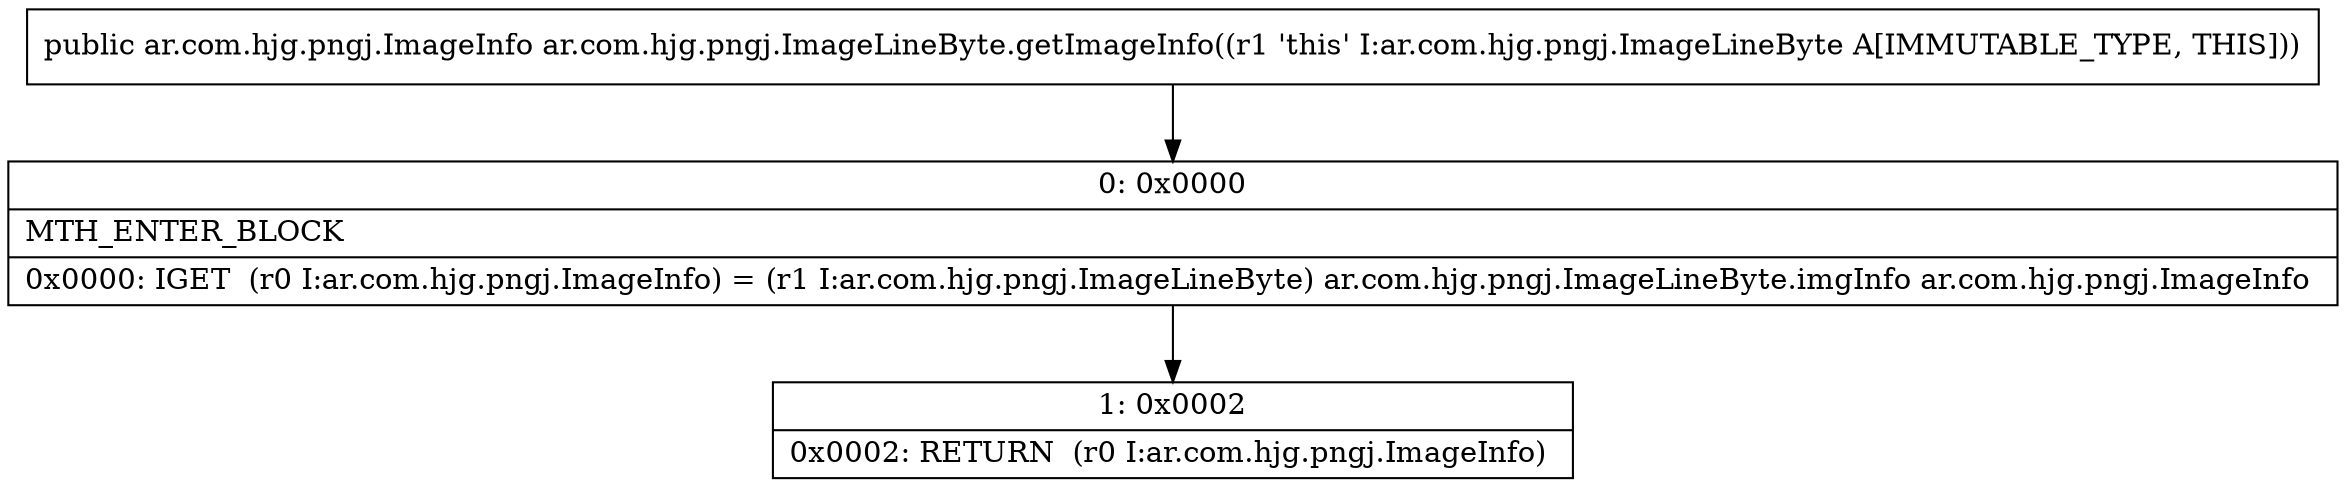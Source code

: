 digraph "CFG forar.com.hjg.pngj.ImageLineByte.getImageInfo()Lar\/com\/hjg\/pngj\/ImageInfo;" {
Node_0 [shape=record,label="{0\:\ 0x0000|MTH_ENTER_BLOCK\l|0x0000: IGET  (r0 I:ar.com.hjg.pngj.ImageInfo) = (r1 I:ar.com.hjg.pngj.ImageLineByte) ar.com.hjg.pngj.ImageLineByte.imgInfo ar.com.hjg.pngj.ImageInfo \l}"];
Node_1 [shape=record,label="{1\:\ 0x0002|0x0002: RETURN  (r0 I:ar.com.hjg.pngj.ImageInfo) \l}"];
MethodNode[shape=record,label="{public ar.com.hjg.pngj.ImageInfo ar.com.hjg.pngj.ImageLineByte.getImageInfo((r1 'this' I:ar.com.hjg.pngj.ImageLineByte A[IMMUTABLE_TYPE, THIS])) }"];
MethodNode -> Node_0;
Node_0 -> Node_1;
}

